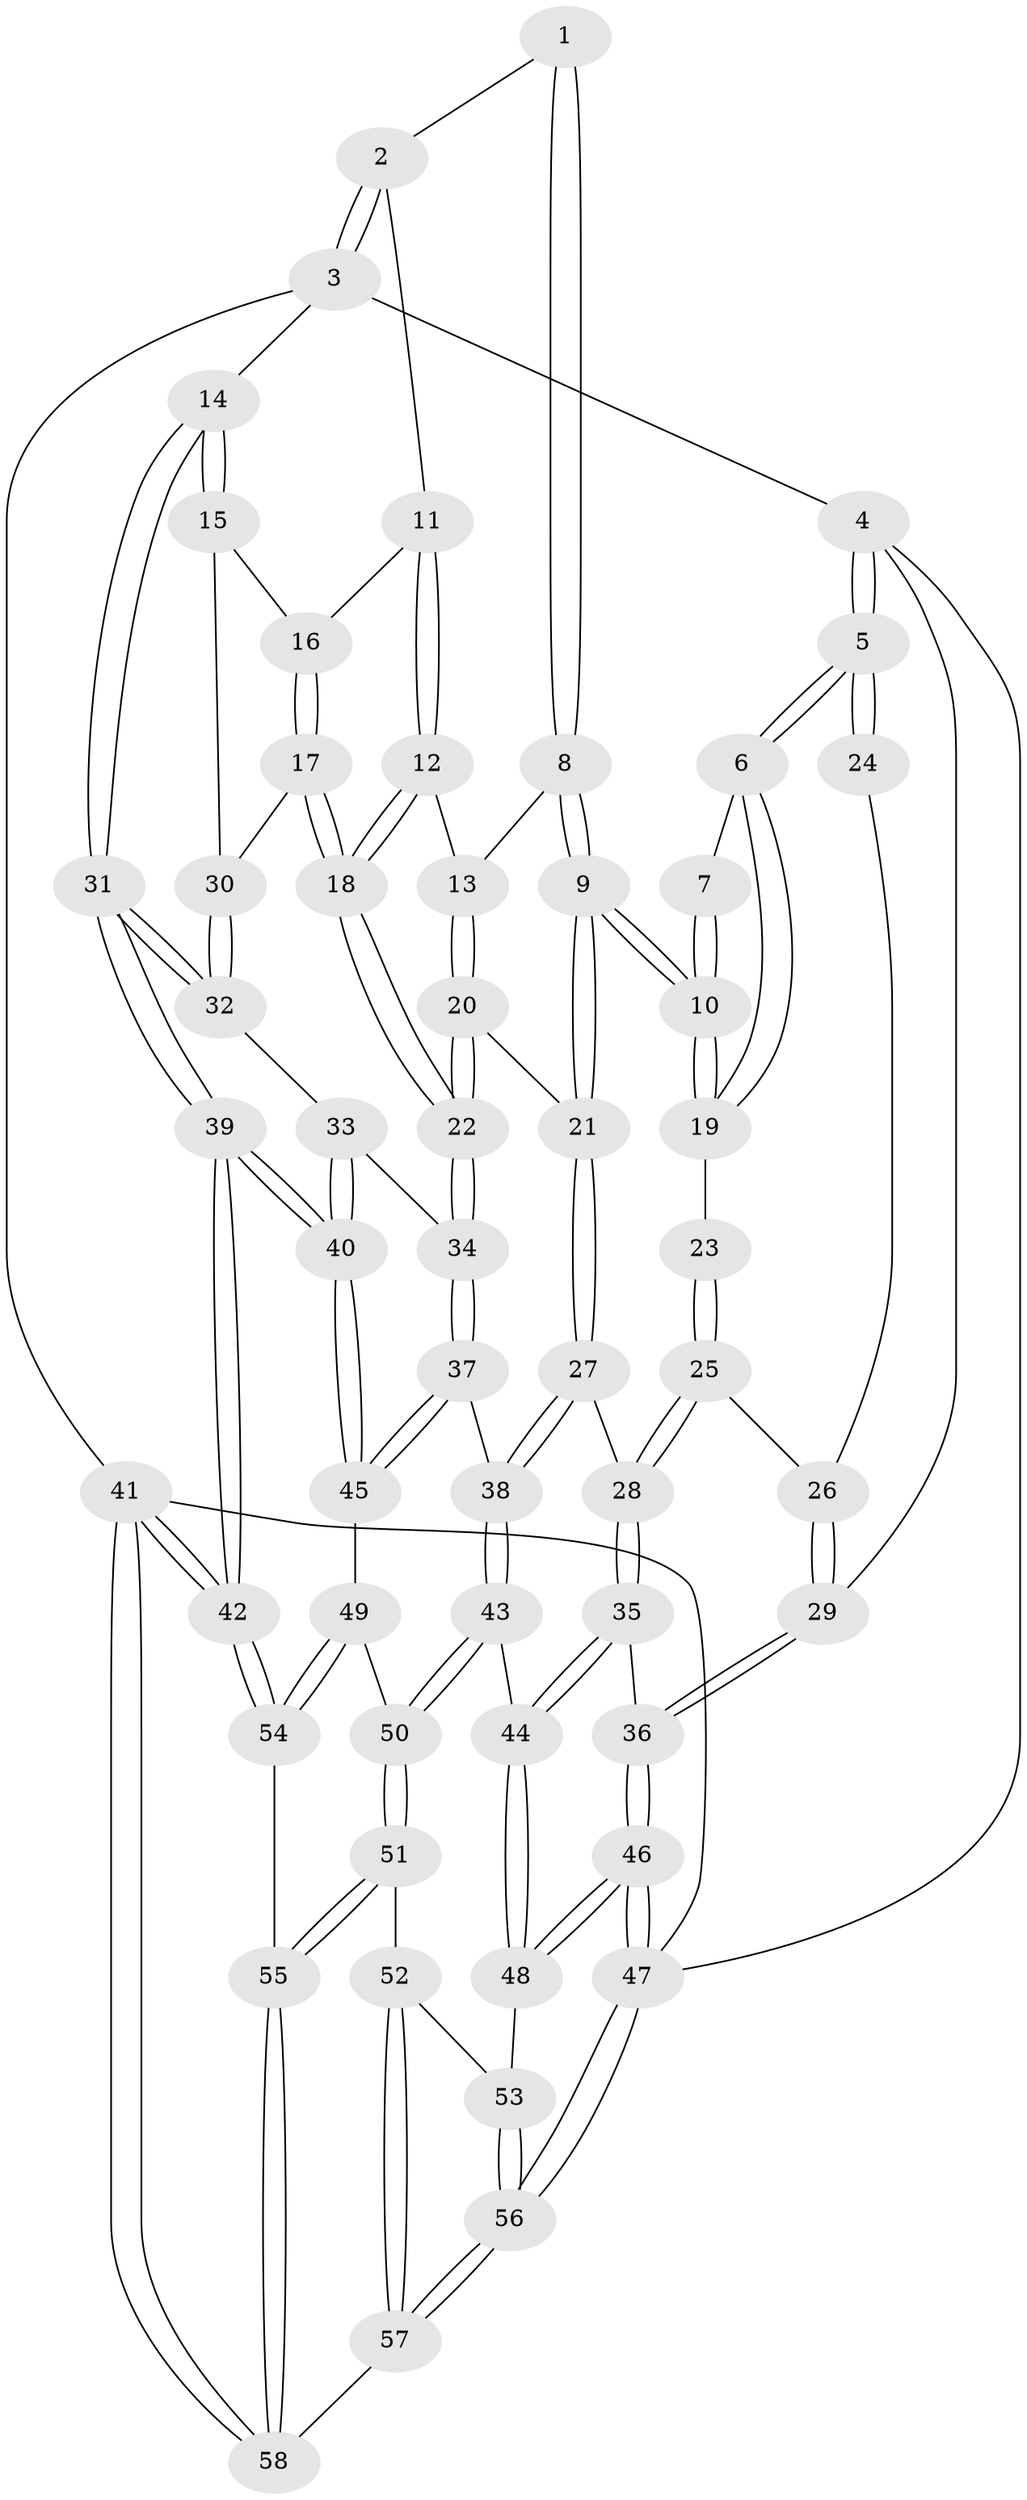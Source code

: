 // coarse degree distribution, {3: 0.1724137931034483, 4: 0.20689655172413793, 8: 0.034482758620689655, 5: 0.4482758620689655, 6: 0.06896551724137931, 7: 0.06896551724137931}
// Generated by graph-tools (version 1.1) at 2025/06/03/04/25 22:06:06]
// undirected, 58 vertices, 142 edges
graph export_dot {
graph [start="1"]
  node [color=gray90,style=filled];
  1 [pos="+0.6377033282396599+0"];
  2 [pos="+0.8107734790030111+0"];
  3 [pos="+1+0"];
  4 [pos="+0+0"];
  5 [pos="+0+0"];
  6 [pos="+0+0"];
  7 [pos="+0.4222327570772804+0"];
  8 [pos="+0.5153383516599959+0.11392485138906451"];
  9 [pos="+0.36122791663145243+0.18594830504356052"];
  10 [pos="+0.3425120675348301+0.16579278088285912"];
  11 [pos="+0.7465270569579441+0.0544797419252759"];
  12 [pos="+0.6736650618512526+0.15203456279736263"];
  13 [pos="+0.5492041126019023+0.13957092657189268"];
  14 [pos="+1+0.2089966225984242"];
  15 [pos="+0.8651799606636046+0.2478620533982955"];
  16 [pos="+0.763996444401166+0.09301504552202224"];
  17 [pos="+0.7482894276865141+0.2790969944389997"];
  18 [pos="+0.6873486129512155+0.30324729334558"];
  19 [pos="+0.3416064793451281+0.16544504055681714"];
  20 [pos="+0.6049533867499851+0.3270400371731935"];
  21 [pos="+0.3705573710435398+0.28190111752614405"];
  22 [pos="+0.647984682580329+0.3527240759763336"];
  23 [pos="+0.1427674983713321+0.18273643943498094"];
  24 [pos="+0+0.038770591645787465"];
  25 [pos="+0.1265363655036301+0.2987753594676234"];
  26 [pos="+0.049676402423698585+0.28561627104011844"];
  27 [pos="+0.34001918736113795+0.3438770957457701"];
  28 [pos="+0.13600131076578512+0.3164153064837025"];
  29 [pos="+0+0.3611450787827105"];
  30 [pos="+0.8538924364698617+0.255093495044561"];
  31 [pos="+1+0.40315780083641134"];
  32 [pos="+0.8404291067824287+0.39488057547298683"];
  33 [pos="+0.8231806192519201+0.40982111375756286"];
  34 [pos="+0.6583502638996751+0.4274969753113657"];
  35 [pos="+0.08624826874319916+0.44103985635281423"];
  36 [pos="+0+0.38009245931688135"];
  37 [pos="+0.6432355552682605+0.4943987513070317"];
  38 [pos="+0.33992841290405207+0.5085645947407353"];
  39 [pos="+1+0.7944987999930012"];
  40 [pos="+1+0.7713830983903041"];
  41 [pos="+1+1"];
  42 [pos="+1+1"];
  43 [pos="+0.3268086164979498+0.528301661878777"];
  44 [pos="+0.17645469213558526+0.575482600439522"];
  45 [pos="+0.7174456491150734+0.6657546498180082"];
  46 [pos="+0+0.74552869881276"];
  47 [pos="+0+1"];
  48 [pos="+0.0814109358628924+0.707974965644644"];
  49 [pos="+0.5913946125588794+0.7493590595852904"];
  50 [pos="+0.41519337256947336+0.7006146458246458"];
  51 [pos="+0.33510197838695494+0.8149471451047821"];
  52 [pos="+0.2515614724083817+0.8535552046560873"];
  53 [pos="+0.13035319016394137+0.7681751450369184"];
  54 [pos="+0.5585186790657422+0.886677791964604"];
  55 [pos="+0.5123114959571416+0.9457474533489721"];
  56 [pos="+0+1"];
  57 [pos="+0.2762431039599402+1"];
  58 [pos="+0.45810748071796126+1"];
  1 -- 2;
  1 -- 8;
  1 -- 8;
  2 -- 3;
  2 -- 3;
  2 -- 11;
  3 -- 4;
  3 -- 14;
  3 -- 41;
  4 -- 5;
  4 -- 5;
  4 -- 29;
  4 -- 47;
  5 -- 6;
  5 -- 6;
  5 -- 24;
  5 -- 24;
  6 -- 7;
  6 -- 19;
  6 -- 19;
  7 -- 10;
  7 -- 10;
  8 -- 9;
  8 -- 9;
  8 -- 13;
  9 -- 10;
  9 -- 10;
  9 -- 21;
  9 -- 21;
  10 -- 19;
  10 -- 19;
  11 -- 12;
  11 -- 12;
  11 -- 16;
  12 -- 13;
  12 -- 18;
  12 -- 18;
  13 -- 20;
  13 -- 20;
  14 -- 15;
  14 -- 15;
  14 -- 31;
  14 -- 31;
  15 -- 16;
  15 -- 30;
  16 -- 17;
  16 -- 17;
  17 -- 18;
  17 -- 18;
  17 -- 30;
  18 -- 22;
  18 -- 22;
  19 -- 23;
  20 -- 21;
  20 -- 22;
  20 -- 22;
  21 -- 27;
  21 -- 27;
  22 -- 34;
  22 -- 34;
  23 -- 25;
  23 -- 25;
  24 -- 26;
  25 -- 26;
  25 -- 28;
  25 -- 28;
  26 -- 29;
  26 -- 29;
  27 -- 28;
  27 -- 38;
  27 -- 38;
  28 -- 35;
  28 -- 35;
  29 -- 36;
  29 -- 36;
  30 -- 32;
  30 -- 32;
  31 -- 32;
  31 -- 32;
  31 -- 39;
  31 -- 39;
  32 -- 33;
  33 -- 34;
  33 -- 40;
  33 -- 40;
  34 -- 37;
  34 -- 37;
  35 -- 36;
  35 -- 44;
  35 -- 44;
  36 -- 46;
  36 -- 46;
  37 -- 38;
  37 -- 45;
  37 -- 45;
  38 -- 43;
  38 -- 43;
  39 -- 40;
  39 -- 40;
  39 -- 42;
  39 -- 42;
  40 -- 45;
  40 -- 45;
  41 -- 42;
  41 -- 42;
  41 -- 58;
  41 -- 58;
  41 -- 47;
  42 -- 54;
  42 -- 54;
  43 -- 44;
  43 -- 50;
  43 -- 50;
  44 -- 48;
  44 -- 48;
  45 -- 49;
  46 -- 47;
  46 -- 47;
  46 -- 48;
  46 -- 48;
  47 -- 56;
  47 -- 56;
  48 -- 53;
  49 -- 50;
  49 -- 54;
  49 -- 54;
  50 -- 51;
  50 -- 51;
  51 -- 52;
  51 -- 55;
  51 -- 55;
  52 -- 53;
  52 -- 57;
  52 -- 57;
  53 -- 56;
  53 -- 56;
  54 -- 55;
  55 -- 58;
  55 -- 58;
  56 -- 57;
  56 -- 57;
  57 -- 58;
}
